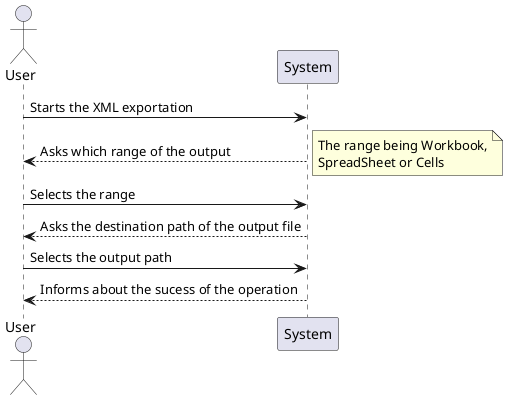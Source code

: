 @startuml export_xml_analysis.png
actor User
User -> System: Starts the XML exportation
System --> User: Asks which range of the output
note right 
The range being Workbook,
SpreadSheet or Cells
end note

User -> System: Selects the range
User <-- System: Asks the destination path of the output file

User -> System: Selects the output path
User <-- System: Informs about the sucess of the operation
@enduml
